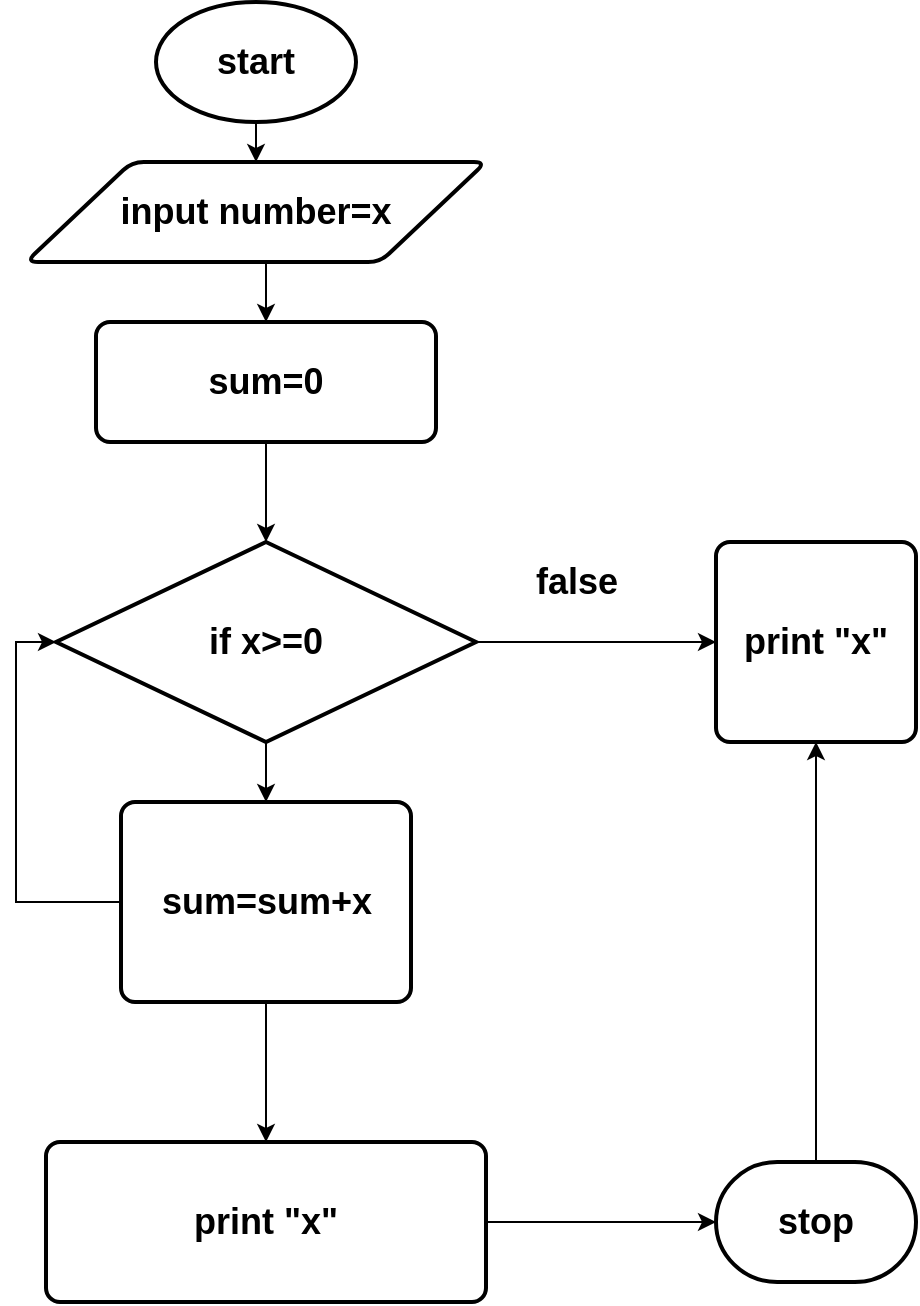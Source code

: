 <mxfile version="20.8.23" type="github">
  <diagram name="Page-1" id="dyRhPUSHNiwesirx6Q01">
    <mxGraphModel dx="1257" dy="1775" grid="1" gridSize="10" guides="1" tooltips="1" connect="1" arrows="1" fold="1" page="1" pageScale="1" pageWidth="827" pageHeight="1169" math="0" shadow="0">
      <root>
        <mxCell id="0" />
        <mxCell id="1" parent="0" />
        <mxCell id="adOomyWSaW6gL--JN8tY-3" style="edgeStyle=orthogonalEdgeStyle;rounded=0;orthogonalLoop=1;jettySize=auto;html=1;exitX=0.5;exitY=1;exitDx=0;exitDy=0;exitPerimeter=0;entryX=0.5;entryY=0;entryDx=0;entryDy=0;" edge="1" parent="1" source="adOomyWSaW6gL--JN8tY-1" target="adOomyWSaW6gL--JN8tY-2">
          <mxGeometry relative="1" as="geometry" />
        </mxCell>
        <mxCell id="adOomyWSaW6gL--JN8tY-1" value="&lt;h2&gt;start&lt;/h2&gt;" style="strokeWidth=2;html=1;shape=mxgraph.flowchart.start_1;whiteSpace=wrap;" vertex="1" parent="1">
          <mxGeometry x="350" y="-40" width="100" height="60" as="geometry" />
        </mxCell>
        <mxCell id="adOomyWSaW6gL--JN8tY-12" style="edgeStyle=orthogonalEdgeStyle;rounded=0;orthogonalLoop=1;jettySize=auto;html=1;exitX=0.5;exitY=1;exitDx=0;exitDy=0;entryX=0.5;entryY=0;entryDx=0;entryDy=0;" edge="1" parent="1" source="adOomyWSaW6gL--JN8tY-2" target="adOomyWSaW6gL--JN8tY-8">
          <mxGeometry relative="1" as="geometry" />
        </mxCell>
        <mxCell id="adOomyWSaW6gL--JN8tY-2" value="&lt;h2&gt;input number=x&lt;/h2&gt;" style="shape=parallelogram;html=1;strokeWidth=2;perimeter=parallelogramPerimeter;whiteSpace=wrap;rounded=1;arcSize=12;size=0.23;" vertex="1" parent="1">
          <mxGeometry x="285" y="40" width="230" height="50" as="geometry" />
        </mxCell>
        <mxCell id="adOomyWSaW6gL--JN8tY-6" value="&lt;h2&gt;print &quot;x&quot;&lt;/h2&gt;" style="rounded=1;whiteSpace=wrap;html=1;absoluteArcSize=1;arcSize=14;strokeWidth=2;" vertex="1" parent="1">
          <mxGeometry x="630" y="230" width="100" height="100" as="geometry" />
        </mxCell>
        <mxCell id="adOomyWSaW6gL--JN8tY-19" style="edgeStyle=orthogonalEdgeStyle;rounded=0;orthogonalLoop=1;jettySize=auto;html=1;exitX=0.5;exitY=1;exitDx=0;exitDy=0;entryX=0.5;entryY=0;entryDx=0;entryDy=0;" edge="1" parent="1" source="adOomyWSaW6gL--JN8tY-7" target="adOomyWSaW6gL--JN8tY-16">
          <mxGeometry relative="1" as="geometry" />
        </mxCell>
        <mxCell id="adOomyWSaW6gL--JN8tY-20" style="edgeStyle=orthogonalEdgeStyle;rounded=0;orthogonalLoop=1;jettySize=auto;html=1;exitX=0;exitY=0.5;exitDx=0;exitDy=0;entryX=0;entryY=0.5;entryDx=0;entryDy=0;entryPerimeter=0;" edge="1" parent="1" source="adOomyWSaW6gL--JN8tY-7" target="adOomyWSaW6gL--JN8tY-9">
          <mxGeometry relative="1" as="geometry" />
        </mxCell>
        <mxCell id="adOomyWSaW6gL--JN8tY-7" value="&lt;h2&gt;sum=sum+x&lt;/h2&gt;" style="rounded=1;whiteSpace=wrap;html=1;absoluteArcSize=1;arcSize=14;strokeWidth=2;" vertex="1" parent="1">
          <mxGeometry x="332.5" y="360" width="145" height="100" as="geometry" />
        </mxCell>
        <mxCell id="adOomyWSaW6gL--JN8tY-10" style="edgeStyle=orthogonalEdgeStyle;rounded=0;orthogonalLoop=1;jettySize=auto;html=1;exitX=0.5;exitY=1;exitDx=0;exitDy=0;entryX=0.5;entryY=0;entryDx=0;entryDy=0;entryPerimeter=0;" edge="1" parent="1" source="adOomyWSaW6gL--JN8tY-8" target="adOomyWSaW6gL--JN8tY-9">
          <mxGeometry relative="1" as="geometry" />
        </mxCell>
        <mxCell id="adOomyWSaW6gL--JN8tY-8" value="&lt;h2&gt;sum=0&lt;/h2&gt;" style="rounded=1;whiteSpace=wrap;html=1;absoluteArcSize=1;arcSize=14;strokeWidth=2;" vertex="1" parent="1">
          <mxGeometry x="320" y="120" width="170" height="60" as="geometry" />
        </mxCell>
        <mxCell id="adOomyWSaW6gL--JN8tY-11" style="edgeStyle=orthogonalEdgeStyle;rounded=0;orthogonalLoop=1;jettySize=auto;html=1;exitX=1;exitY=0.5;exitDx=0;exitDy=0;exitPerimeter=0;entryX=0;entryY=0.5;entryDx=0;entryDy=0;" edge="1" parent="1" source="adOomyWSaW6gL--JN8tY-9" target="adOomyWSaW6gL--JN8tY-6">
          <mxGeometry relative="1" as="geometry" />
        </mxCell>
        <mxCell id="adOomyWSaW6gL--JN8tY-13" style="edgeStyle=orthogonalEdgeStyle;rounded=0;orthogonalLoop=1;jettySize=auto;html=1;exitX=0.5;exitY=1;exitDx=0;exitDy=0;exitPerimeter=0;" edge="1" parent="1" source="adOomyWSaW6gL--JN8tY-9" target="adOomyWSaW6gL--JN8tY-7">
          <mxGeometry relative="1" as="geometry" />
        </mxCell>
        <mxCell id="adOomyWSaW6gL--JN8tY-9" value="&lt;h2&gt;if x&amp;gt;=0&lt;/h2&gt;" style="strokeWidth=2;html=1;shape=mxgraph.flowchart.decision;whiteSpace=wrap;" vertex="1" parent="1">
          <mxGeometry x="300" y="230" width="210" height="100" as="geometry" />
        </mxCell>
        <mxCell id="adOomyWSaW6gL--JN8tY-14" value="&lt;h2&gt;false&lt;/h2&gt;" style="text;html=1;align=center;verticalAlign=middle;resizable=0;points=[];autosize=1;strokeColor=none;fillColor=none;" vertex="1" parent="1">
          <mxGeometry x="530" y="220" width="60" height="60" as="geometry" />
        </mxCell>
        <mxCell id="adOomyWSaW6gL--JN8tY-18" style="edgeStyle=orthogonalEdgeStyle;rounded=0;orthogonalLoop=1;jettySize=auto;html=1;exitX=0.5;exitY=0;exitDx=0;exitDy=0;exitPerimeter=0;entryX=0.5;entryY=1;entryDx=0;entryDy=0;" edge="1" parent="1" source="adOomyWSaW6gL--JN8tY-15" target="adOomyWSaW6gL--JN8tY-6">
          <mxGeometry relative="1" as="geometry" />
        </mxCell>
        <mxCell id="adOomyWSaW6gL--JN8tY-15" value="&lt;h2&gt;stop&lt;/h2&gt;" style="strokeWidth=2;html=1;shape=mxgraph.flowchart.terminator;whiteSpace=wrap;direction=east;" vertex="1" parent="1">
          <mxGeometry x="630" y="540" width="100" height="60" as="geometry" />
        </mxCell>
        <mxCell id="adOomyWSaW6gL--JN8tY-17" style="edgeStyle=orthogonalEdgeStyle;rounded=0;orthogonalLoop=1;jettySize=auto;html=1;exitX=1;exitY=0.5;exitDx=0;exitDy=0;entryX=0;entryY=0.5;entryDx=0;entryDy=0;entryPerimeter=0;" edge="1" parent="1" source="adOomyWSaW6gL--JN8tY-16" target="adOomyWSaW6gL--JN8tY-15">
          <mxGeometry relative="1" as="geometry" />
        </mxCell>
        <mxCell id="adOomyWSaW6gL--JN8tY-16" value="&lt;h2&gt;print &quot;x&quot;&lt;/h2&gt;" style="rounded=1;whiteSpace=wrap;html=1;absoluteArcSize=1;arcSize=14;strokeWidth=2;" vertex="1" parent="1">
          <mxGeometry x="295" y="530" width="220" height="80" as="geometry" />
        </mxCell>
      </root>
    </mxGraphModel>
  </diagram>
</mxfile>
